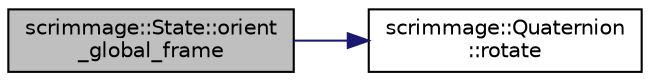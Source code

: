 digraph "scrimmage::State::orient_global_frame"
{
 // LATEX_PDF_SIZE
  edge [fontname="Helvetica",fontsize="10",labelfontname="Helvetica",labelfontsize="10"];
  node [fontname="Helvetica",fontsize="10",shape=record];
  rankdir="LR";
  Node1 [label="scrimmage::State::orient\l_global_frame",height=0.2,width=0.4,color="black", fillcolor="grey75", style="filled", fontcolor="black",tooltip="returns the vector extending forward"];
  Node1 -> Node2 [color="midnightblue",fontsize="10",style="solid",fontname="Helvetica"];
  Node2 [label="scrimmage::Quaternion\l::rotate",height=0.2,width=0.4,color="black", fillcolor="white", style="filled",URL="$classscrimmage_1_1Quaternion.html#a5bafb37e82046f3b2a8bba87350550b9",tooltip="rotate the input vector around the vec axis by an angle given by RotationAngle(). This can also be us..."];
}
